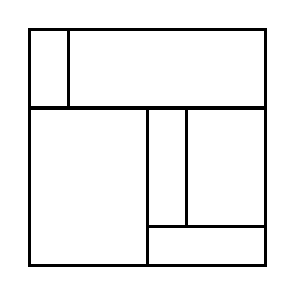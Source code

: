 \begin{tikzpicture}[very thick, scale=.5]
    \draw (0,4) rectangle (1,6);
    \draw (1,4) rectangle (6,6);
    \draw (0,0) rectangle (3,4);
    \draw (3,1) rectangle (4,4);
    \draw (4,1) rectangle (6,4);
    \draw (3,0) rectangle (6,1);
\end{tikzpicture}
